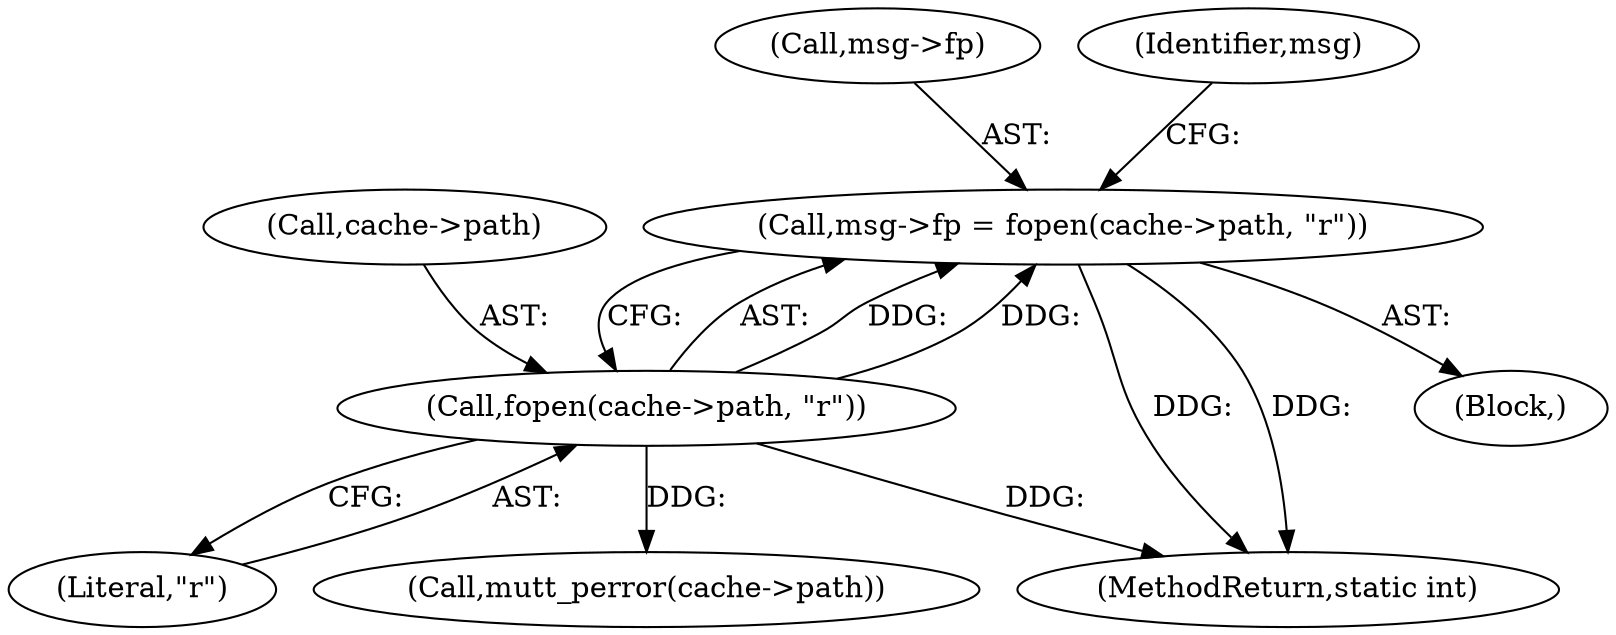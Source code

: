 digraph "0_neomutt_9bfab35522301794483f8f9ed60820bdec9be59e_2@API" {
"1000191" [label="(Call,msg->fp = fopen(cache->path, \"r\"))"];
"1000195" [label="(Call,fopen(cache->path, \"r\"))"];
"1000541" [label="(MethodReturn,static int)"];
"1000196" [label="(Call,cache->path)"];
"1000191" [label="(Call,msg->fp = fopen(cache->path, \"r\"))"];
"1000190" [label="(Block,)"];
"1000192" [label="(Call,msg->fp)"];
"1000202" [label="(Identifier,msg)"];
"1000195" [label="(Call,fopen(cache->path, \"r\"))"];
"1000199" [label="(Literal,\"r\")"];
"1000206" [label="(Call,mutt_perror(cache->path))"];
"1000191" -> "1000190"  [label="AST: "];
"1000191" -> "1000195"  [label="CFG: "];
"1000192" -> "1000191"  [label="AST: "];
"1000195" -> "1000191"  [label="AST: "];
"1000202" -> "1000191"  [label="CFG: "];
"1000191" -> "1000541"  [label="DDG: "];
"1000191" -> "1000541"  [label="DDG: "];
"1000195" -> "1000191"  [label="DDG: "];
"1000195" -> "1000191"  [label="DDG: "];
"1000195" -> "1000199"  [label="CFG: "];
"1000196" -> "1000195"  [label="AST: "];
"1000199" -> "1000195"  [label="AST: "];
"1000195" -> "1000541"  [label="DDG: "];
"1000195" -> "1000206"  [label="DDG: "];
}
